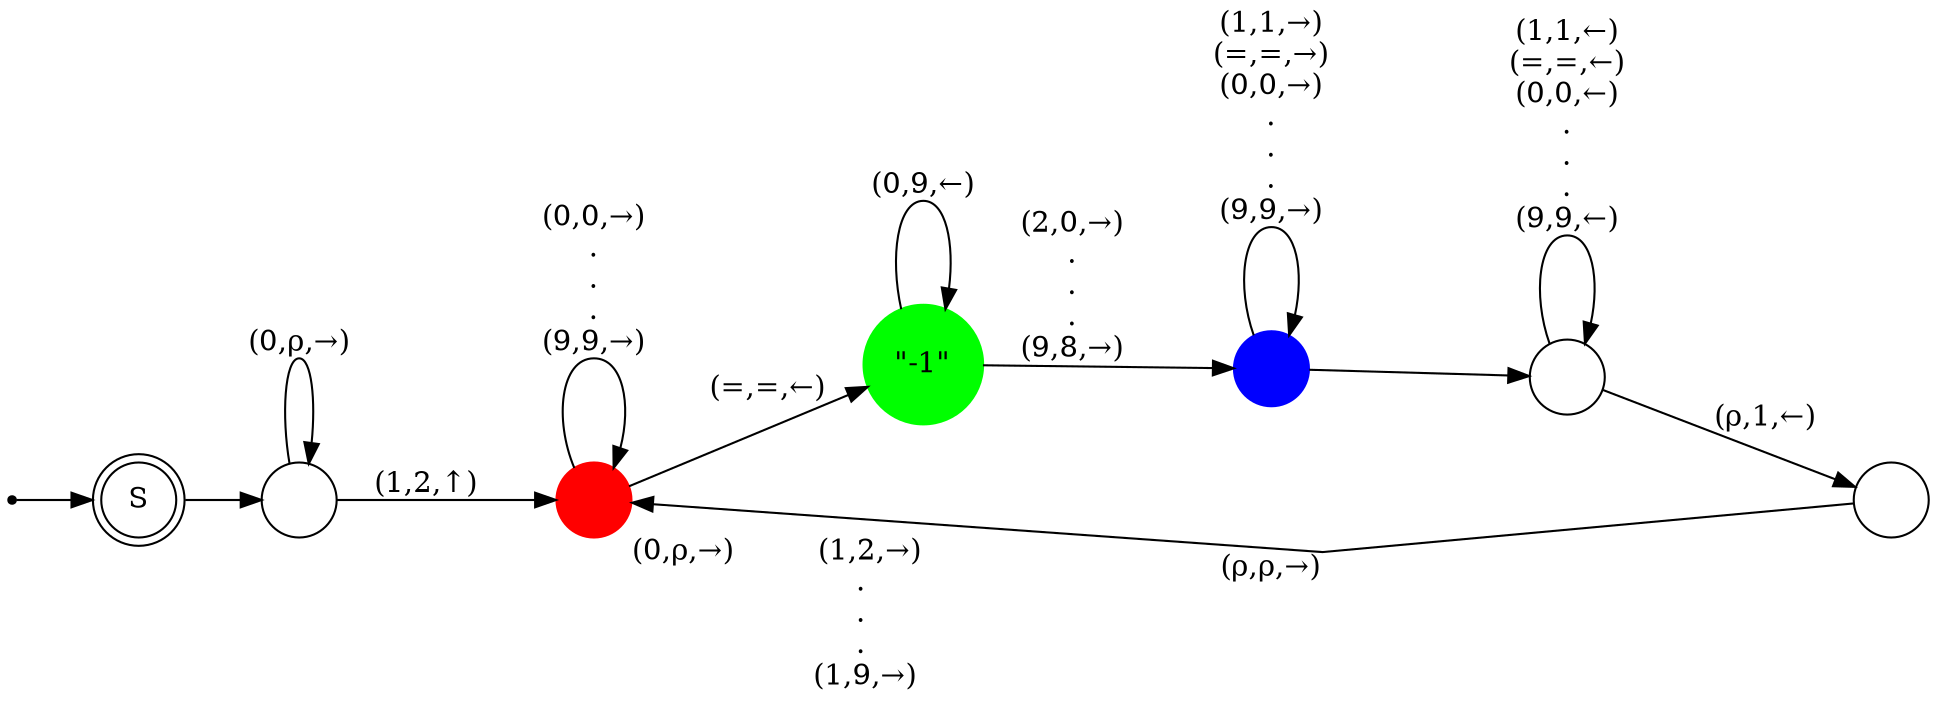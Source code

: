 digraph unary_to_binary {
    rankdir=LR;
    size="20";
    splines=false;
    nodesep=0.7;
    ranksep=0.5;

    node [shape = doublecircle]; S;
    node [shape = point label = ""]; qi

    node [shape = circle];
    qi -> S;
    S  -> q1 [ label = ""];
	q1 -> q2 [ label = "(1,2,↑)" ] ;
	q2 -> q3 [ label = "(=,=,←)" ];
	q3 -> q4 [ label = "(2,0,→)\n.\n.\n.\n(9,8,→)" ];
	q4 -> q5 [ label = "" ];
	q5 -> q6 [ label = "(ρ,1,←)" ];
	q6 -> q2 [ headlabel="\n(0,ρ,→)         (1,2,→)\n                  .\n\                  .\n                  .\n                   (1,9,→)" label = "(ρ,ρ,→)" ];

	q1->q1 [ label = "(0,ρ,→)" ];
	q2->q2 [ label = "(0,0,→)\n.\n.\n.\n(9,9,→)" ];
	q3->q3 [ label = "(0,9,←)" ];
	q4->q4 [ label = "(1,1,→)\n(=,=,→)\n(0,0,→)\n.\n.\n.\n(9,9,→)" ];
	q5->q5 [ label = "(1,1,←)\n(=,=,←)\n(0,0,←)\n.\n.\n.\n(9,9,←)"];

	q2 [ style=filled color = red ];
	q3 [ style=filled color = green label = "\"-1\""];
	q4 [ style=filled color = blue ];

}


# ←
# ↑
# →
# ↓
# dot -Tpng turing.gv -o Turing.png
